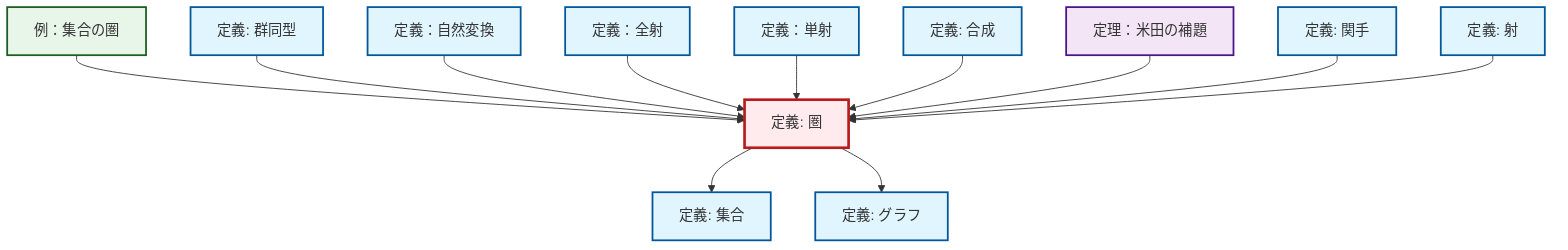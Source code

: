graph TD
    classDef definition fill:#e1f5fe,stroke:#01579b,stroke-width:2px
    classDef theorem fill:#f3e5f5,stroke:#4a148c,stroke-width:2px
    classDef axiom fill:#fff3e0,stroke:#e65100,stroke-width:2px
    classDef example fill:#e8f5e9,stroke:#1b5e20,stroke-width:2px
    classDef current fill:#ffebee,stroke:#b71c1c,stroke-width:3px
    def-natural-transformation["定義：自然変換"]:::definition
    def-epimorphism["定義：全射"]:::definition
    def-graph["定義: グラフ"]:::definition
    def-isomorphism["定義: 群同型"]:::definition
    def-monomorphism["定義：単射"]:::definition
    def-set["定義: 集合"]:::definition
    def-category["定義: 圏"]:::definition
    ex-set-category["例：集合の圏"]:::example
    def-morphism["定義: 射"]:::definition
    def-composition["定義: 合成"]:::definition
    def-functor["定義: 関手"]:::definition
    thm-yoneda["定理：米田の補題"]:::theorem
    def-category --> def-set
    ex-set-category --> def-category
    def-isomorphism --> def-category
    def-natural-transformation --> def-category
    def-epimorphism --> def-category
    def-monomorphism --> def-category
    def-composition --> def-category
    thm-yoneda --> def-category
    def-functor --> def-category
    def-category --> def-graph
    def-morphism --> def-category
    class def-category current